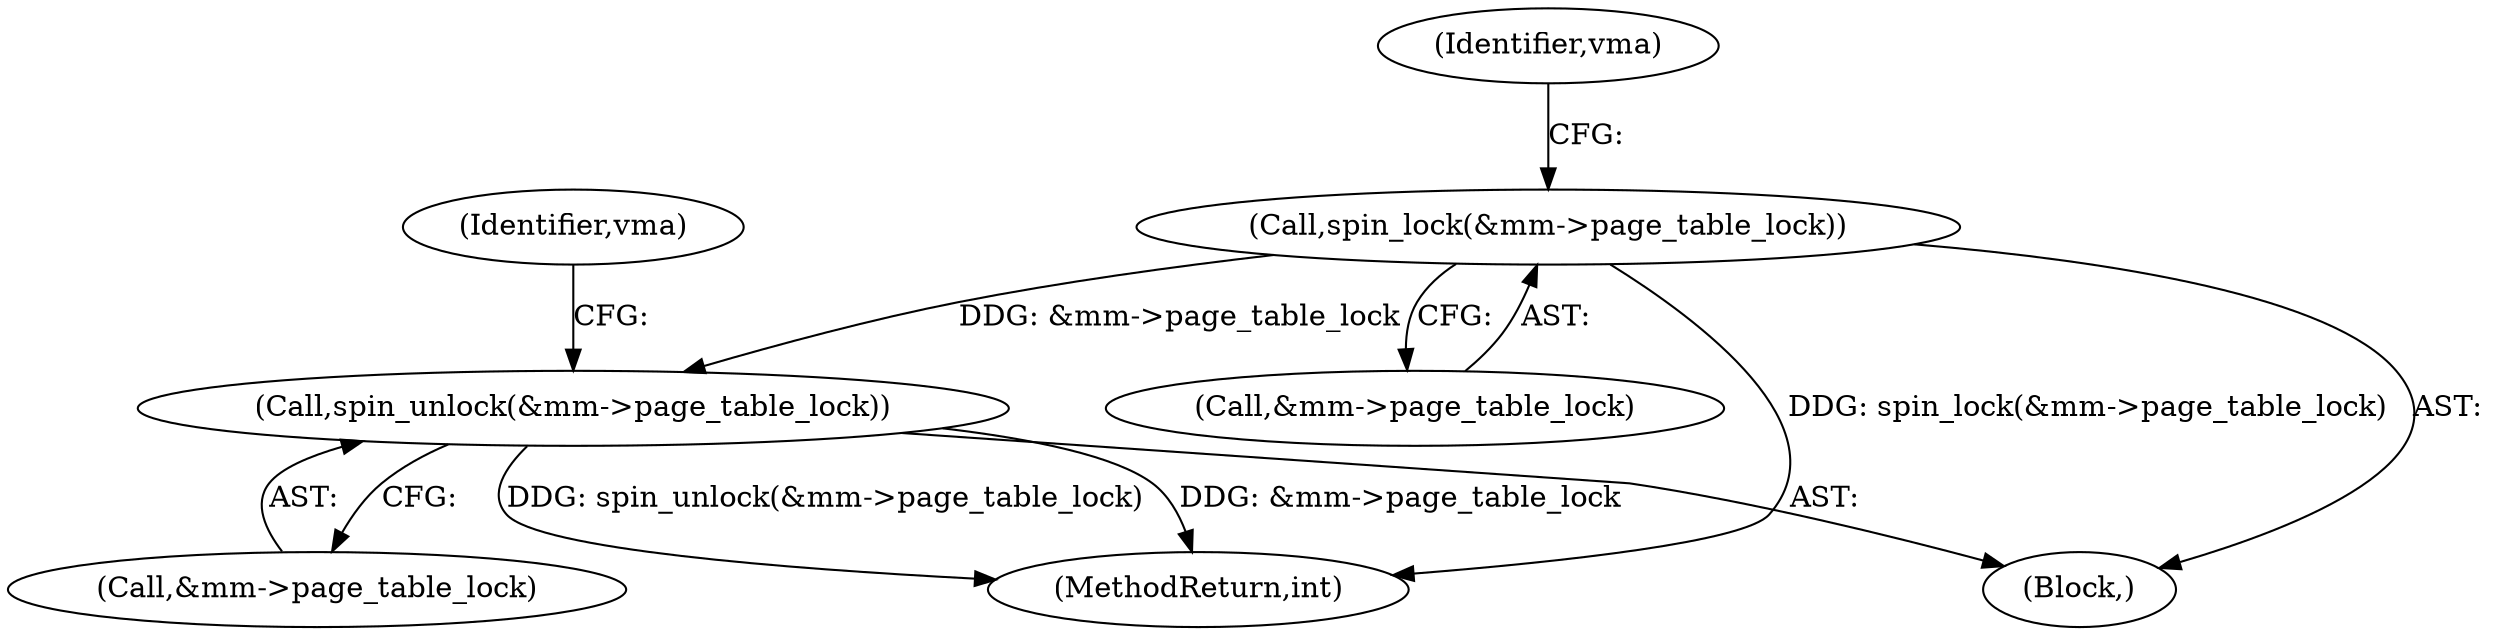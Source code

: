 digraph "0_linux_0a1d52994d440e21def1c2174932410b4f2a98a1@pointer" {
"1000224" [label="(Call,spin_lock(&mm->page_table_lock))"];
"1000262" [label="(Call,spin_unlock(&mm->page_table_lock))"];
"1000262" [label="(Call,spin_unlock(&mm->page_table_lock))"];
"1000282" [label="(MethodReturn,int)"];
"1000232" [label="(Identifier,vma)"];
"1000225" [label="(Call,&mm->page_table_lock)"];
"1000263" [label="(Call,&mm->page_table_lock)"];
"1000268" [label="(Identifier,vma)"];
"1000224" [label="(Call,spin_lock(&mm->page_table_lock))"];
"1000223" [label="(Block,)"];
"1000224" -> "1000223"  [label="AST: "];
"1000224" -> "1000225"  [label="CFG: "];
"1000225" -> "1000224"  [label="AST: "];
"1000232" -> "1000224"  [label="CFG: "];
"1000224" -> "1000282"  [label="DDG: spin_lock(&mm->page_table_lock)"];
"1000224" -> "1000262"  [label="DDG: &mm->page_table_lock"];
"1000262" -> "1000223"  [label="AST: "];
"1000262" -> "1000263"  [label="CFG: "];
"1000263" -> "1000262"  [label="AST: "];
"1000268" -> "1000262"  [label="CFG: "];
"1000262" -> "1000282"  [label="DDG: &mm->page_table_lock"];
"1000262" -> "1000282"  [label="DDG: spin_unlock(&mm->page_table_lock)"];
}
